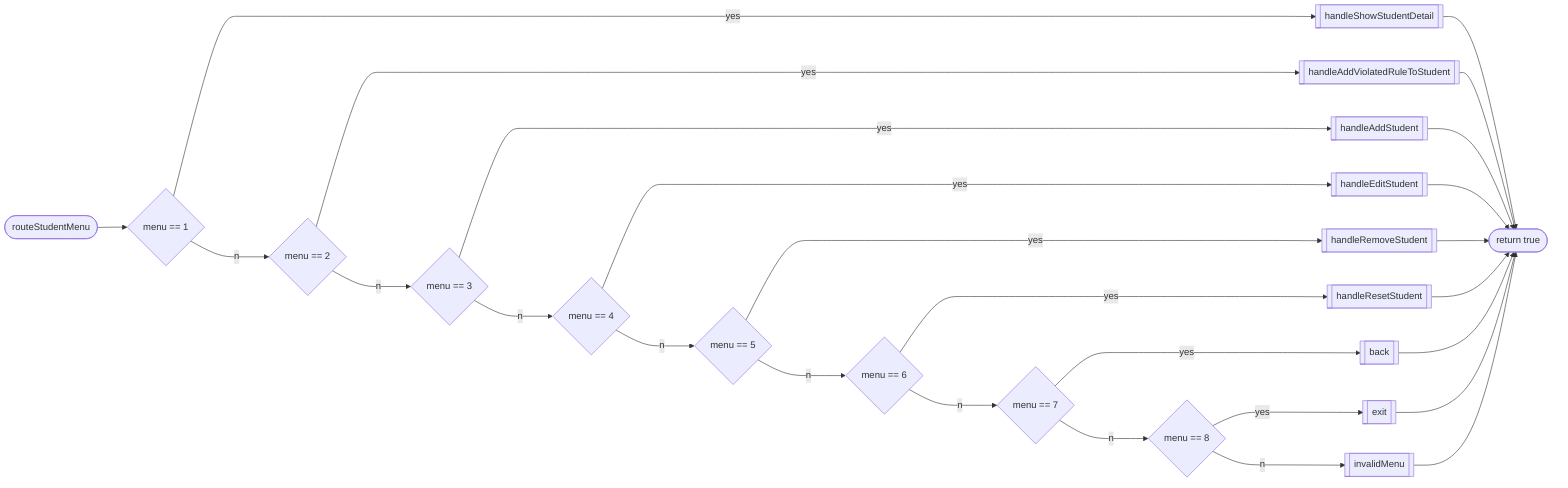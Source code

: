 flowchart LR
    %% @config(./config.json)
    studentRouteStart([routeStudentMenu])
    studentRouteMenu1{menu == 1}
    studentRouteMenu1Choice[[handleShowStudentDetail]]
    studentRouteMenu2{menu == 2}
    studentRouteMenu2Choice[[handleAddViolatedRuleToStudent]]
    studentRouteMenu3{menu == 3}
    studentRouteMenu3Choice[[handleAddStudent]]
    studentRouteMenu4{menu == 4}
    studentRouteMenu4Choice[[handleEditStudent]]
    studentRouteMenu5{menu == 5}
    studentRouteMenu5Choice[[handleRemoveStudent]]
    studentRouteMenu6{menu == 6}
    studentRouteMenu6Choice[[handleResetStudent]]
    studentRouteMenu7{menu == 7}
    studentRouteMenu7Choice[[back]]
    studentRouteMenu8{menu == 8}
    studentRouteMenu8Choice[[exit]]
    studentRouteMenuFallback[[invalidMenu]]
    studentRouteEnd([return true])
    studentRouteStart-->studentRouteMenu1
    studentRouteMenu1--yes-->studentRouteMenu1Choice
    studentRouteMenu2--yes-->studentRouteMenu2Choice
    studentRouteMenu3--yes-->studentRouteMenu3Choice
    studentRouteMenu4--yes-->studentRouteMenu4Choice
    studentRouteMenu5--yes-->studentRouteMenu5Choice
    studentRouteMenu6--yes-->studentRouteMenu6Choice
    studentRouteMenu7--yes-->studentRouteMenu7Choice
    studentRouteMenu8--yes-->studentRouteMenu8Choice
    studentRouteMenu1--no-->studentRouteMenu2
    studentRouteMenu2--no-->studentRouteMenu3
    studentRouteMenu3--no-->studentRouteMenu4
    studentRouteMenu4--no-->studentRouteMenu5
    studentRouteMenu5--no-->studentRouteMenu6
    studentRouteMenu6--no-->studentRouteMenu7
    studentRouteMenu7--no-->studentRouteMenu8
    studentRouteMenu8--no-->studentRouteMenuFallback
    studentRouteMenu1Choice-->studentRouteEnd
    studentRouteMenu2Choice-->studentRouteEnd
    studentRouteMenu3Choice-->studentRouteEnd
    studentRouteMenu4Choice-->studentRouteEnd
    studentRouteMenu5Choice-->studentRouteEnd
    studentRouteMenu6Choice-->studentRouteEnd
    studentRouteMenu7Choice-->studentRouteEnd
    studentRouteMenu8Choice-->studentRouteEnd
    studentRouteMenuFallback-->studentRouteEnd